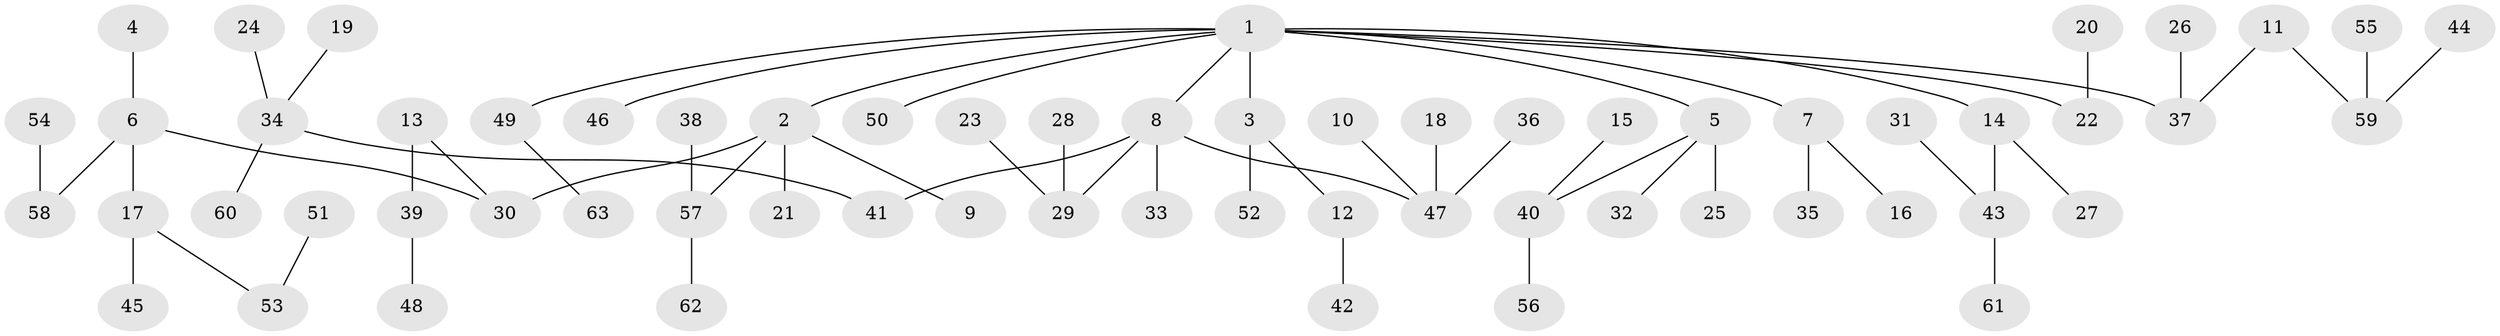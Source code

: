 // original degree distribution, {4: 0.0873015873015873, 6: 0.023809523809523808, 5: 0.023809523809523808, 3: 0.11904761904761904, 2: 0.2698412698412698, 1: 0.47619047619047616}
// Generated by graph-tools (version 1.1) at 2025/26/03/09/25 03:26:33]
// undirected, 63 vertices, 62 edges
graph export_dot {
graph [start="1"]
  node [color=gray90,style=filled];
  1;
  2;
  3;
  4;
  5;
  6;
  7;
  8;
  9;
  10;
  11;
  12;
  13;
  14;
  15;
  16;
  17;
  18;
  19;
  20;
  21;
  22;
  23;
  24;
  25;
  26;
  27;
  28;
  29;
  30;
  31;
  32;
  33;
  34;
  35;
  36;
  37;
  38;
  39;
  40;
  41;
  42;
  43;
  44;
  45;
  46;
  47;
  48;
  49;
  50;
  51;
  52;
  53;
  54;
  55;
  56;
  57;
  58;
  59;
  60;
  61;
  62;
  63;
  1 -- 2 [weight=1.0];
  1 -- 3 [weight=1.0];
  1 -- 5 [weight=1.0];
  1 -- 7 [weight=1.0];
  1 -- 8 [weight=1.0];
  1 -- 14 [weight=1.0];
  1 -- 22 [weight=1.0];
  1 -- 37 [weight=1.0];
  1 -- 46 [weight=1.0];
  1 -- 49 [weight=1.0];
  1 -- 50 [weight=1.0];
  2 -- 9 [weight=1.0];
  2 -- 21 [weight=1.0];
  2 -- 30 [weight=1.0];
  2 -- 57 [weight=1.0];
  3 -- 12 [weight=1.0];
  3 -- 52 [weight=1.0];
  4 -- 6 [weight=1.0];
  5 -- 25 [weight=1.0];
  5 -- 32 [weight=1.0];
  5 -- 40 [weight=1.0];
  6 -- 17 [weight=1.0];
  6 -- 30 [weight=1.0];
  6 -- 58 [weight=1.0];
  7 -- 16 [weight=1.0];
  7 -- 35 [weight=1.0];
  8 -- 29 [weight=1.0];
  8 -- 33 [weight=1.0];
  8 -- 41 [weight=1.0];
  8 -- 47 [weight=1.0];
  10 -- 47 [weight=1.0];
  11 -- 37 [weight=1.0];
  11 -- 59 [weight=1.0];
  12 -- 42 [weight=1.0];
  13 -- 30 [weight=1.0];
  13 -- 39 [weight=1.0];
  14 -- 27 [weight=1.0];
  14 -- 43 [weight=1.0];
  15 -- 40 [weight=1.0];
  17 -- 45 [weight=1.0];
  17 -- 53 [weight=1.0];
  18 -- 47 [weight=1.0];
  19 -- 34 [weight=1.0];
  20 -- 22 [weight=1.0];
  23 -- 29 [weight=1.0];
  24 -- 34 [weight=1.0];
  26 -- 37 [weight=1.0];
  28 -- 29 [weight=1.0];
  31 -- 43 [weight=1.0];
  34 -- 41 [weight=1.0];
  34 -- 60 [weight=1.0];
  36 -- 47 [weight=1.0];
  38 -- 57 [weight=1.0];
  39 -- 48 [weight=1.0];
  40 -- 56 [weight=1.0];
  43 -- 61 [weight=1.0];
  44 -- 59 [weight=1.0];
  49 -- 63 [weight=1.0];
  51 -- 53 [weight=1.0];
  54 -- 58 [weight=1.0];
  55 -- 59 [weight=1.0];
  57 -- 62 [weight=1.0];
}
